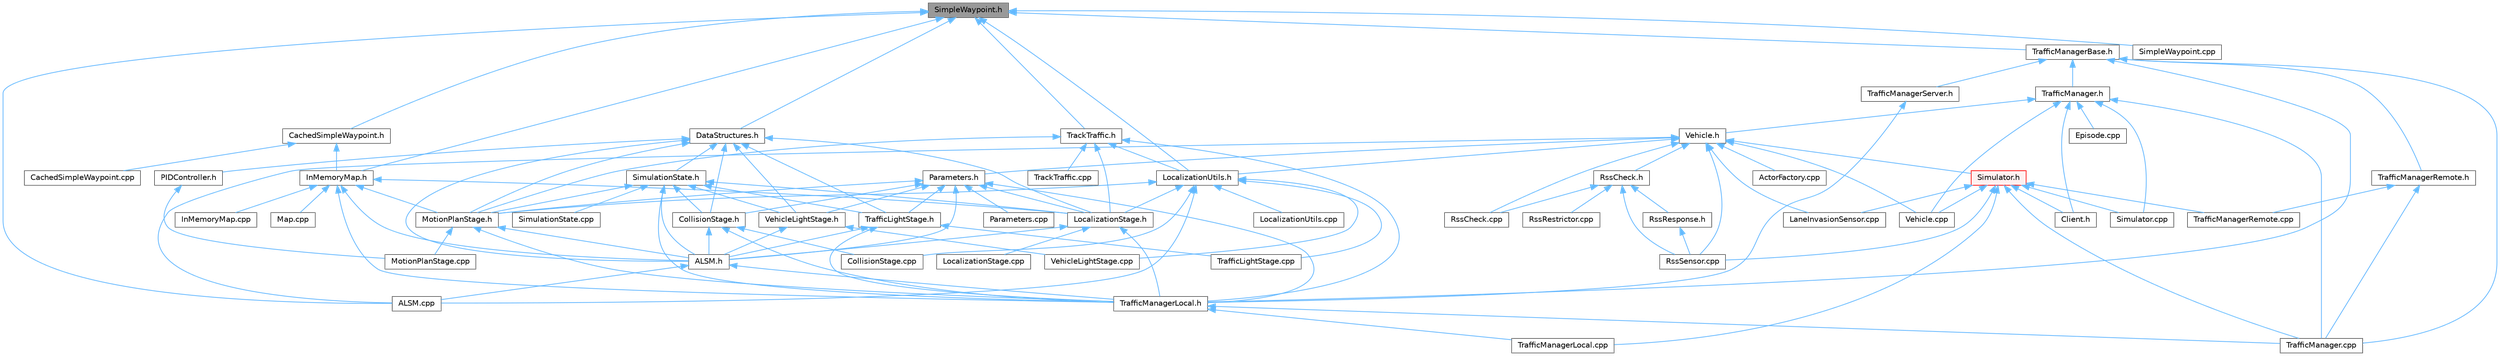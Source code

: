 digraph "SimpleWaypoint.h"
{
 // INTERACTIVE_SVG=YES
 // LATEX_PDF_SIZE
  bgcolor="transparent";
  edge [fontname=Helvetica,fontsize=10,labelfontname=Helvetica,labelfontsize=10];
  node [fontname=Helvetica,fontsize=10,shape=box,height=0.2,width=0.4];
  Node1 [id="Node000001",label="SimpleWaypoint.h",height=0.2,width=0.4,color="gray40", fillcolor="grey60", style="filled", fontcolor="black",tooltip=" "];
  Node1 -> Node2 [id="edge1_Node000001_Node000002",dir="back",color="steelblue1",style="solid",tooltip=" "];
  Node2 [id="Node000002",label="ALSM.cpp",height=0.2,width=0.4,color="grey40", fillcolor="white", style="filled",URL="$d9/da8/ALSM_8cpp.html",tooltip=" "];
  Node1 -> Node3 [id="edge2_Node000001_Node000003",dir="back",color="steelblue1",style="solid",tooltip=" "];
  Node3 [id="Node000003",label="CachedSimpleWaypoint.h",height=0.2,width=0.4,color="grey40", fillcolor="white", style="filled",URL="$d7/d9b/CachedSimpleWaypoint_8h.html",tooltip=" "];
  Node3 -> Node4 [id="edge3_Node000003_Node000004",dir="back",color="steelblue1",style="solid",tooltip=" "];
  Node4 [id="Node000004",label="CachedSimpleWaypoint.cpp",height=0.2,width=0.4,color="grey40", fillcolor="white", style="filled",URL="$d0/d73/CachedSimpleWaypoint_8cpp.html",tooltip=" "];
  Node3 -> Node5 [id="edge4_Node000003_Node000005",dir="back",color="steelblue1",style="solid",tooltip=" "];
  Node5 [id="Node000005",label="InMemoryMap.h",height=0.2,width=0.4,color="grey40", fillcolor="white", style="filled",URL="$d3/d89/InMemoryMap_8h.html",tooltip=" "];
  Node5 -> Node6 [id="edge5_Node000005_Node000006",dir="back",color="steelblue1",style="solid",tooltip=" "];
  Node6 [id="Node000006",label="ALSM.h",height=0.2,width=0.4,color="grey40", fillcolor="white", style="filled",URL="$dc/d2c/ALSM_8h.html",tooltip=" "];
  Node6 -> Node2 [id="edge6_Node000006_Node000002",dir="back",color="steelblue1",style="solid",tooltip=" "];
  Node6 -> Node7 [id="edge7_Node000006_Node000007",dir="back",color="steelblue1",style="solid",tooltip=" "];
  Node7 [id="Node000007",label="TrafficManagerLocal.h",height=0.2,width=0.4,color="grey40", fillcolor="white", style="filled",URL="$db/ddf/TrafficManagerLocal_8h.html",tooltip=" "];
  Node7 -> Node8 [id="edge8_Node000007_Node000008",dir="back",color="steelblue1",style="solid",tooltip=" "];
  Node8 [id="Node000008",label="TrafficManager.cpp",height=0.2,width=0.4,color="grey40", fillcolor="white", style="filled",URL="$db/d04/TrafficManager_8cpp.html",tooltip=" "];
  Node7 -> Node9 [id="edge9_Node000007_Node000009",dir="back",color="steelblue1",style="solid",tooltip=" "];
  Node9 [id="Node000009",label="TrafficManagerLocal.cpp",height=0.2,width=0.4,color="grey40", fillcolor="white", style="filled",URL="$da/d53/TrafficManagerLocal_8cpp.html",tooltip=" "];
  Node5 -> Node10 [id="edge10_Node000005_Node000010",dir="back",color="steelblue1",style="solid",tooltip=" "];
  Node10 [id="Node000010",label="InMemoryMap.cpp",height=0.2,width=0.4,color="grey40", fillcolor="white", style="filled",URL="$d4/d89/InMemoryMap_8cpp.html",tooltip=" "];
  Node5 -> Node11 [id="edge11_Node000005_Node000011",dir="back",color="steelblue1",style="solid",tooltip=" "];
  Node11 [id="Node000011",label="LocalizationStage.h",height=0.2,width=0.4,color="grey40", fillcolor="white", style="filled",URL="$d9/df4/LocalizationStage_8h.html",tooltip=" "];
  Node11 -> Node6 [id="edge12_Node000011_Node000006",dir="back",color="steelblue1",style="solid",tooltip=" "];
  Node11 -> Node12 [id="edge13_Node000011_Node000012",dir="back",color="steelblue1",style="solid",tooltip=" "];
  Node12 [id="Node000012",label="LocalizationStage.cpp",height=0.2,width=0.4,color="grey40", fillcolor="white", style="filled",URL="$df/dd3/LocalizationStage_8cpp.html",tooltip=" "];
  Node11 -> Node7 [id="edge14_Node000011_Node000007",dir="back",color="steelblue1",style="solid",tooltip=" "];
  Node5 -> Node13 [id="edge15_Node000005_Node000013",dir="back",color="steelblue1",style="solid",tooltip=" "];
  Node13 [id="Node000013",label="Map.cpp",height=0.2,width=0.4,color="grey40", fillcolor="white", style="filled",URL="$db/da0/client_2Map_8cpp.html",tooltip=" "];
  Node5 -> Node14 [id="edge16_Node000005_Node000014",dir="back",color="steelblue1",style="solid",tooltip=" "];
  Node14 [id="Node000014",label="MotionPlanStage.h",height=0.2,width=0.4,color="grey40", fillcolor="white", style="filled",URL="$d3/d00/MotionPlanStage_8h.html",tooltip=" "];
  Node14 -> Node6 [id="edge17_Node000014_Node000006",dir="back",color="steelblue1",style="solid",tooltip=" "];
  Node14 -> Node15 [id="edge18_Node000014_Node000015",dir="back",color="steelblue1",style="solid",tooltip=" "];
  Node15 [id="Node000015",label="MotionPlanStage.cpp",height=0.2,width=0.4,color="grey40", fillcolor="white", style="filled",URL="$d4/df7/MotionPlanStage_8cpp.html",tooltip=" "];
  Node14 -> Node7 [id="edge19_Node000014_Node000007",dir="back",color="steelblue1",style="solid",tooltip=" "];
  Node5 -> Node7 [id="edge20_Node000005_Node000007",dir="back",color="steelblue1",style="solid",tooltip=" "];
  Node1 -> Node16 [id="edge21_Node000001_Node000016",dir="back",color="steelblue1",style="solid",tooltip=" "];
  Node16 [id="Node000016",label="DataStructures.h",height=0.2,width=0.4,color="grey40", fillcolor="white", style="filled",URL="$d0/d49/DataStructures_8h.html",tooltip=" "];
  Node16 -> Node6 [id="edge22_Node000016_Node000006",dir="back",color="steelblue1",style="solid",tooltip=" "];
  Node16 -> Node17 [id="edge23_Node000016_Node000017",dir="back",color="steelblue1",style="solid",tooltip=" "];
  Node17 [id="Node000017",label="CollisionStage.h",height=0.2,width=0.4,color="grey40", fillcolor="white", style="filled",URL="$da/d67/CollisionStage_8h.html",tooltip=" "];
  Node17 -> Node6 [id="edge24_Node000017_Node000006",dir="back",color="steelblue1",style="solid",tooltip=" "];
  Node17 -> Node18 [id="edge25_Node000017_Node000018",dir="back",color="steelblue1",style="solid",tooltip=" "];
  Node18 [id="Node000018",label="CollisionStage.cpp",height=0.2,width=0.4,color="grey40", fillcolor="white", style="filled",URL="$db/da2/CollisionStage_8cpp.html",tooltip=" "];
  Node17 -> Node7 [id="edge26_Node000017_Node000007",dir="back",color="steelblue1",style="solid",tooltip=" "];
  Node16 -> Node11 [id="edge27_Node000016_Node000011",dir="back",color="steelblue1",style="solid",tooltip=" "];
  Node16 -> Node14 [id="edge28_Node000016_Node000014",dir="back",color="steelblue1",style="solid",tooltip=" "];
  Node16 -> Node19 [id="edge29_Node000016_Node000019",dir="back",color="steelblue1",style="solid",tooltip=" "];
  Node19 [id="Node000019",label="PIDController.h",height=0.2,width=0.4,color="grey40", fillcolor="white", style="filled",URL="$dc/d75/PIDController_8h.html",tooltip=" "];
  Node19 -> Node15 [id="edge30_Node000019_Node000015",dir="back",color="steelblue1",style="solid",tooltip=" "];
  Node16 -> Node20 [id="edge31_Node000016_Node000020",dir="back",color="steelblue1",style="solid",tooltip=" "];
  Node20 [id="Node000020",label="SimulationState.h",height=0.2,width=0.4,color="grey40", fillcolor="white", style="filled",URL="$d5/d3b/SimulationState_8h.html",tooltip=" "];
  Node20 -> Node6 [id="edge32_Node000020_Node000006",dir="back",color="steelblue1",style="solid",tooltip=" "];
  Node20 -> Node17 [id="edge33_Node000020_Node000017",dir="back",color="steelblue1",style="solid",tooltip=" "];
  Node20 -> Node11 [id="edge34_Node000020_Node000011",dir="back",color="steelblue1",style="solid",tooltip=" "];
  Node20 -> Node14 [id="edge35_Node000020_Node000014",dir="back",color="steelblue1",style="solid",tooltip=" "];
  Node20 -> Node21 [id="edge36_Node000020_Node000021",dir="back",color="steelblue1",style="solid",tooltip=" "];
  Node21 [id="Node000021",label="SimulationState.cpp",height=0.2,width=0.4,color="grey40", fillcolor="white", style="filled",URL="$d3/d9c/SimulationState_8cpp.html",tooltip=" "];
  Node20 -> Node22 [id="edge37_Node000020_Node000022",dir="back",color="steelblue1",style="solid",tooltip=" "];
  Node22 [id="Node000022",label="TrafficLightStage.h",height=0.2,width=0.4,color="grey40", fillcolor="white", style="filled",URL="$d4/d12/TrafficLightStage_8h.html",tooltip=" "];
  Node22 -> Node6 [id="edge38_Node000022_Node000006",dir="back",color="steelblue1",style="solid",tooltip=" "];
  Node22 -> Node23 [id="edge39_Node000022_Node000023",dir="back",color="steelblue1",style="solid",tooltip=" "];
  Node23 [id="Node000023",label="TrafficLightStage.cpp",height=0.2,width=0.4,color="grey40", fillcolor="white", style="filled",URL="$dc/d13/TrafficLightStage_8cpp.html",tooltip=" "];
  Node22 -> Node7 [id="edge40_Node000022_Node000007",dir="back",color="steelblue1",style="solid",tooltip=" "];
  Node20 -> Node7 [id="edge41_Node000020_Node000007",dir="back",color="steelblue1",style="solid",tooltip=" "];
  Node20 -> Node24 [id="edge42_Node000020_Node000024",dir="back",color="steelblue1",style="solid",tooltip=" "];
  Node24 [id="Node000024",label="VehicleLightStage.h",height=0.2,width=0.4,color="grey40", fillcolor="white", style="filled",URL="$d1/dc1/VehicleLightStage_8h.html",tooltip=" "];
  Node24 -> Node6 [id="edge43_Node000024_Node000006",dir="back",color="steelblue1",style="solid",tooltip=" "];
  Node24 -> Node25 [id="edge44_Node000024_Node000025",dir="back",color="steelblue1",style="solid",tooltip=" "];
  Node25 [id="Node000025",label="VehicleLightStage.cpp",height=0.2,width=0.4,color="grey40", fillcolor="white", style="filled",URL="$d2/d11/VehicleLightStage_8cpp.html",tooltip=" "];
  Node16 -> Node22 [id="edge45_Node000016_Node000022",dir="back",color="steelblue1",style="solid",tooltip=" "];
  Node16 -> Node24 [id="edge46_Node000016_Node000024",dir="back",color="steelblue1",style="solid",tooltip=" "];
  Node1 -> Node5 [id="edge47_Node000001_Node000005",dir="back",color="steelblue1",style="solid",tooltip=" "];
  Node1 -> Node26 [id="edge48_Node000001_Node000026",dir="back",color="steelblue1",style="solid",tooltip=" "];
  Node26 [id="Node000026",label="LocalizationUtils.h",height=0.2,width=0.4,color="grey40", fillcolor="white", style="filled",URL="$d2/d84/LocalizationUtils_8h.html",tooltip=" "];
  Node26 -> Node2 [id="edge49_Node000026_Node000002",dir="back",color="steelblue1",style="solid",tooltip=" "];
  Node26 -> Node18 [id="edge50_Node000026_Node000018",dir="back",color="steelblue1",style="solid",tooltip=" "];
  Node26 -> Node11 [id="edge51_Node000026_Node000011",dir="back",color="steelblue1",style="solid",tooltip=" "];
  Node26 -> Node27 [id="edge52_Node000026_Node000027",dir="back",color="steelblue1",style="solid",tooltip=" "];
  Node27 [id="Node000027",label="LocalizationUtils.cpp",height=0.2,width=0.4,color="grey40", fillcolor="white", style="filled",URL="$d1/dd6/LocalizationUtils_8cpp.html",tooltip=" "];
  Node26 -> Node14 [id="edge53_Node000026_Node000014",dir="back",color="steelblue1",style="solid",tooltip=" "];
  Node26 -> Node23 [id="edge54_Node000026_Node000023",dir="back",color="steelblue1",style="solid",tooltip=" "];
  Node26 -> Node25 [id="edge55_Node000026_Node000025",dir="back",color="steelblue1",style="solid",tooltip=" "];
  Node1 -> Node28 [id="edge56_Node000001_Node000028",dir="back",color="steelblue1",style="solid",tooltip=" "];
  Node28 [id="Node000028",label="SimpleWaypoint.cpp",height=0.2,width=0.4,color="grey40", fillcolor="white", style="filled",URL="$da/d46/SimpleWaypoint_8cpp.html",tooltip=" "];
  Node1 -> Node29 [id="edge57_Node000001_Node000029",dir="back",color="steelblue1",style="solid",tooltip=" "];
  Node29 [id="Node000029",label="TrackTraffic.h",height=0.2,width=0.4,color="grey40", fillcolor="white", style="filled",URL="$db/d67/TrackTraffic_8h.html",tooltip=" "];
  Node29 -> Node11 [id="edge58_Node000029_Node000011",dir="back",color="steelblue1",style="solid",tooltip=" "];
  Node29 -> Node26 [id="edge59_Node000029_Node000026",dir="back",color="steelblue1",style="solid",tooltip=" "];
  Node29 -> Node14 [id="edge60_Node000029_Node000014",dir="back",color="steelblue1",style="solid",tooltip=" "];
  Node29 -> Node30 [id="edge61_Node000029_Node000030",dir="back",color="steelblue1",style="solid",tooltip=" "];
  Node30 [id="Node000030",label="TrackTraffic.cpp",height=0.2,width=0.4,color="grey40", fillcolor="white", style="filled",URL="$de/d13/TrackTraffic_8cpp.html",tooltip=" "];
  Node29 -> Node7 [id="edge62_Node000029_Node000007",dir="back",color="steelblue1",style="solid",tooltip=" "];
  Node1 -> Node31 [id="edge63_Node000001_Node000031",dir="back",color="steelblue1",style="solid",tooltip=" "];
  Node31 [id="Node000031",label="TrafficManagerBase.h",height=0.2,width=0.4,color="grey40", fillcolor="white", style="filled",URL="$d0/d55/TrafficManagerBase_8h.html",tooltip=" "];
  Node31 -> Node8 [id="edge64_Node000031_Node000008",dir="back",color="steelblue1",style="solid",tooltip=" "];
  Node31 -> Node32 [id="edge65_Node000031_Node000032",dir="back",color="steelblue1",style="solid",tooltip=" "];
  Node32 [id="Node000032",label="TrafficManager.h",height=0.2,width=0.4,color="grey40", fillcolor="white", style="filled",URL="$da/dfd/TrafficManager_8h.html",tooltip=" "];
  Node32 -> Node33 [id="edge66_Node000032_Node000033",dir="back",color="steelblue1",style="solid",tooltip=" "];
  Node33 [id="Node000033",label="Client.h",height=0.2,width=0.4,color="grey40", fillcolor="white", style="filled",URL="$dd/de3/client_2Client_8h.html",tooltip=" "];
  Node32 -> Node34 [id="edge67_Node000032_Node000034",dir="back",color="steelblue1",style="solid",tooltip=" "];
  Node34 [id="Node000034",label="Episode.cpp",height=0.2,width=0.4,color="grey40", fillcolor="white", style="filled",URL="$d6/d12/Episode_8cpp.html",tooltip=" "];
  Node32 -> Node35 [id="edge68_Node000032_Node000035",dir="back",color="steelblue1",style="solid",tooltip=" "];
  Node35 [id="Node000035",label="Simulator.cpp",height=0.2,width=0.4,color="grey40", fillcolor="white", style="filled",URL="$d2/d0c/Simulator_8cpp.html",tooltip=" "];
  Node32 -> Node8 [id="edge69_Node000032_Node000008",dir="back",color="steelblue1",style="solid",tooltip=" "];
  Node32 -> Node36 [id="edge70_Node000032_Node000036",dir="back",color="steelblue1",style="solid",tooltip=" "];
  Node36 [id="Node000036",label="Vehicle.cpp",height=0.2,width=0.4,color="grey40", fillcolor="white", style="filled",URL="$d0/d27/Vehicle_8cpp.html",tooltip=" "];
  Node32 -> Node37 [id="edge71_Node000032_Node000037",dir="back",color="steelblue1",style="solid",tooltip=" "];
  Node37 [id="Node000037",label="Vehicle.h",height=0.2,width=0.4,color="grey40", fillcolor="white", style="filled",URL="$d9/d18/Vehicle_8h.html",tooltip=" "];
  Node37 -> Node2 [id="edge72_Node000037_Node000002",dir="back",color="steelblue1",style="solid",tooltip=" "];
  Node37 -> Node38 [id="edge73_Node000037_Node000038",dir="back",color="steelblue1",style="solid",tooltip=" "];
  Node38 [id="Node000038",label="ActorFactory.cpp",height=0.2,width=0.4,color="grey40", fillcolor="white", style="filled",URL="$df/dd6/ActorFactory_8cpp.html",tooltip=" "];
  Node37 -> Node39 [id="edge74_Node000037_Node000039",dir="back",color="steelblue1",style="solid",tooltip=" "];
  Node39 [id="Node000039",label="LaneInvasionSensor.cpp",height=0.2,width=0.4,color="grey40", fillcolor="white", style="filled",URL="$dd/dbc/LibCarla_2source_2carla_2client_2LaneInvasionSensor_8cpp.html",tooltip=" "];
  Node37 -> Node26 [id="edge75_Node000037_Node000026",dir="back",color="steelblue1",style="solid",tooltip=" "];
  Node37 -> Node40 [id="edge76_Node000037_Node000040",dir="back",color="steelblue1",style="solid",tooltip=" "];
  Node40 [id="Node000040",label="Parameters.h",height=0.2,width=0.4,color="grey40", fillcolor="white", style="filled",URL="$d9/dd7/Parameters_8h.html",tooltip=" "];
  Node40 -> Node6 [id="edge77_Node000040_Node000006",dir="back",color="steelblue1",style="solid",tooltip=" "];
  Node40 -> Node17 [id="edge78_Node000040_Node000017",dir="back",color="steelblue1",style="solid",tooltip=" "];
  Node40 -> Node11 [id="edge79_Node000040_Node000011",dir="back",color="steelblue1",style="solid",tooltip=" "];
  Node40 -> Node14 [id="edge80_Node000040_Node000014",dir="back",color="steelblue1",style="solid",tooltip=" "];
  Node40 -> Node41 [id="edge81_Node000040_Node000041",dir="back",color="steelblue1",style="solid",tooltip=" "];
  Node41 [id="Node000041",label="Parameters.cpp",height=0.2,width=0.4,color="grey40", fillcolor="white", style="filled",URL="$d9/dbc/Parameters_8cpp.html",tooltip=" "];
  Node40 -> Node22 [id="edge82_Node000040_Node000022",dir="back",color="steelblue1",style="solid",tooltip=" "];
  Node40 -> Node7 [id="edge83_Node000040_Node000007",dir="back",color="steelblue1",style="solid",tooltip=" "];
  Node40 -> Node24 [id="edge84_Node000040_Node000024",dir="back",color="steelblue1",style="solid",tooltip=" "];
  Node37 -> Node42 [id="edge85_Node000037_Node000042",dir="back",color="steelblue1",style="solid",tooltip=" "];
  Node42 [id="Node000042",label="RssCheck.cpp",height=0.2,width=0.4,color="grey40", fillcolor="white", style="filled",URL="$d0/dce/RssCheck_8cpp.html",tooltip=" "];
  Node37 -> Node43 [id="edge86_Node000037_Node000043",dir="back",color="steelblue1",style="solid",tooltip=" "];
  Node43 [id="Node000043",label="RssCheck.h",height=0.2,width=0.4,color="grey40", fillcolor="white", style="filled",URL="$d8/dab/RssCheck_8h.html",tooltip=" "];
  Node43 -> Node42 [id="edge87_Node000043_Node000042",dir="back",color="steelblue1",style="solid",tooltip=" "];
  Node43 -> Node44 [id="edge88_Node000043_Node000044",dir="back",color="steelblue1",style="solid",tooltip=" "];
  Node44 [id="Node000044",label="RssResponse.h",height=0.2,width=0.4,color="grey40", fillcolor="white", style="filled",URL="$d1/dfa/RssResponse_8h.html",tooltip=" "];
  Node44 -> Node45 [id="edge89_Node000044_Node000045",dir="back",color="steelblue1",style="solid",tooltip=" "];
  Node45 [id="Node000045",label="RssSensor.cpp",height=0.2,width=0.4,color="grey40", fillcolor="white", style="filled",URL="$d8/d77/LibCarla_2source_2carla_2rss_2RssSensor_8cpp.html",tooltip=" "];
  Node43 -> Node46 [id="edge90_Node000043_Node000046",dir="back",color="steelblue1",style="solid",tooltip=" "];
  Node46 [id="Node000046",label="RssRestrictor.cpp",height=0.2,width=0.4,color="grey40", fillcolor="white", style="filled",URL="$de/dfe/RssRestrictor_8cpp.html",tooltip=" "];
  Node43 -> Node45 [id="edge91_Node000043_Node000045",dir="back",color="steelblue1",style="solid",tooltip=" "];
  Node37 -> Node45 [id="edge92_Node000037_Node000045",dir="back",color="steelblue1",style="solid",tooltip=" "];
  Node37 -> Node47 [id="edge93_Node000037_Node000047",dir="back",color="steelblue1",style="solid",tooltip=" "];
  Node47 [id="Node000047",label="Simulator.h",height=0.2,width=0.4,color="red", fillcolor="#FFF0F0", style="filled",URL="$d6/d4a/Simulator_8h.html",tooltip=" "];
  Node47 -> Node33 [id="edge94_Node000047_Node000033",dir="back",color="steelblue1",style="solid",tooltip=" "];
  Node47 -> Node39 [id="edge95_Node000047_Node000039",dir="back",color="steelblue1",style="solid",tooltip=" "];
  Node47 -> Node45 [id="edge96_Node000047_Node000045",dir="back",color="steelblue1",style="solid",tooltip=" "];
  Node47 -> Node35 [id="edge97_Node000047_Node000035",dir="back",color="steelblue1",style="solid",tooltip=" "];
  Node47 -> Node8 [id="edge98_Node000047_Node000008",dir="back",color="steelblue1",style="solid",tooltip=" "];
  Node47 -> Node9 [id="edge99_Node000047_Node000009",dir="back",color="steelblue1",style="solid",tooltip=" "];
  Node47 -> Node55 [id="edge100_Node000047_Node000055",dir="back",color="steelblue1",style="solid",tooltip=" "];
  Node55 [id="Node000055",label="TrafficManagerRemote.cpp",height=0.2,width=0.4,color="grey40", fillcolor="white", style="filled",URL="$d6/d82/TrafficManagerRemote_8cpp.html",tooltip=" "];
  Node47 -> Node36 [id="edge101_Node000047_Node000036",dir="back",color="steelblue1",style="solid",tooltip=" "];
  Node37 -> Node36 [id="edge102_Node000037_Node000036",dir="back",color="steelblue1",style="solid",tooltip=" "];
  Node31 -> Node7 [id="edge103_Node000031_Node000007",dir="back",color="steelblue1",style="solid",tooltip=" "];
  Node31 -> Node62 [id="edge104_Node000031_Node000062",dir="back",color="steelblue1",style="solid",tooltip=" "];
  Node62 [id="Node000062",label="TrafficManagerRemote.h",height=0.2,width=0.4,color="grey40", fillcolor="white", style="filled",URL="$da/df6/TrafficManagerRemote_8h.html",tooltip=" "];
  Node62 -> Node8 [id="edge105_Node000062_Node000008",dir="back",color="steelblue1",style="solid",tooltip=" "];
  Node62 -> Node55 [id="edge106_Node000062_Node000055",dir="back",color="steelblue1",style="solid",tooltip=" "];
  Node31 -> Node63 [id="edge107_Node000031_Node000063",dir="back",color="steelblue1",style="solid",tooltip=" "];
  Node63 [id="Node000063",label="TrafficManagerServer.h",height=0.2,width=0.4,color="grey40", fillcolor="white", style="filled",URL="$d1/da0/TrafficManagerServer_8h.html",tooltip=" "];
  Node63 -> Node7 [id="edge108_Node000063_Node000007",dir="back",color="steelblue1",style="solid",tooltip=" "];
}
